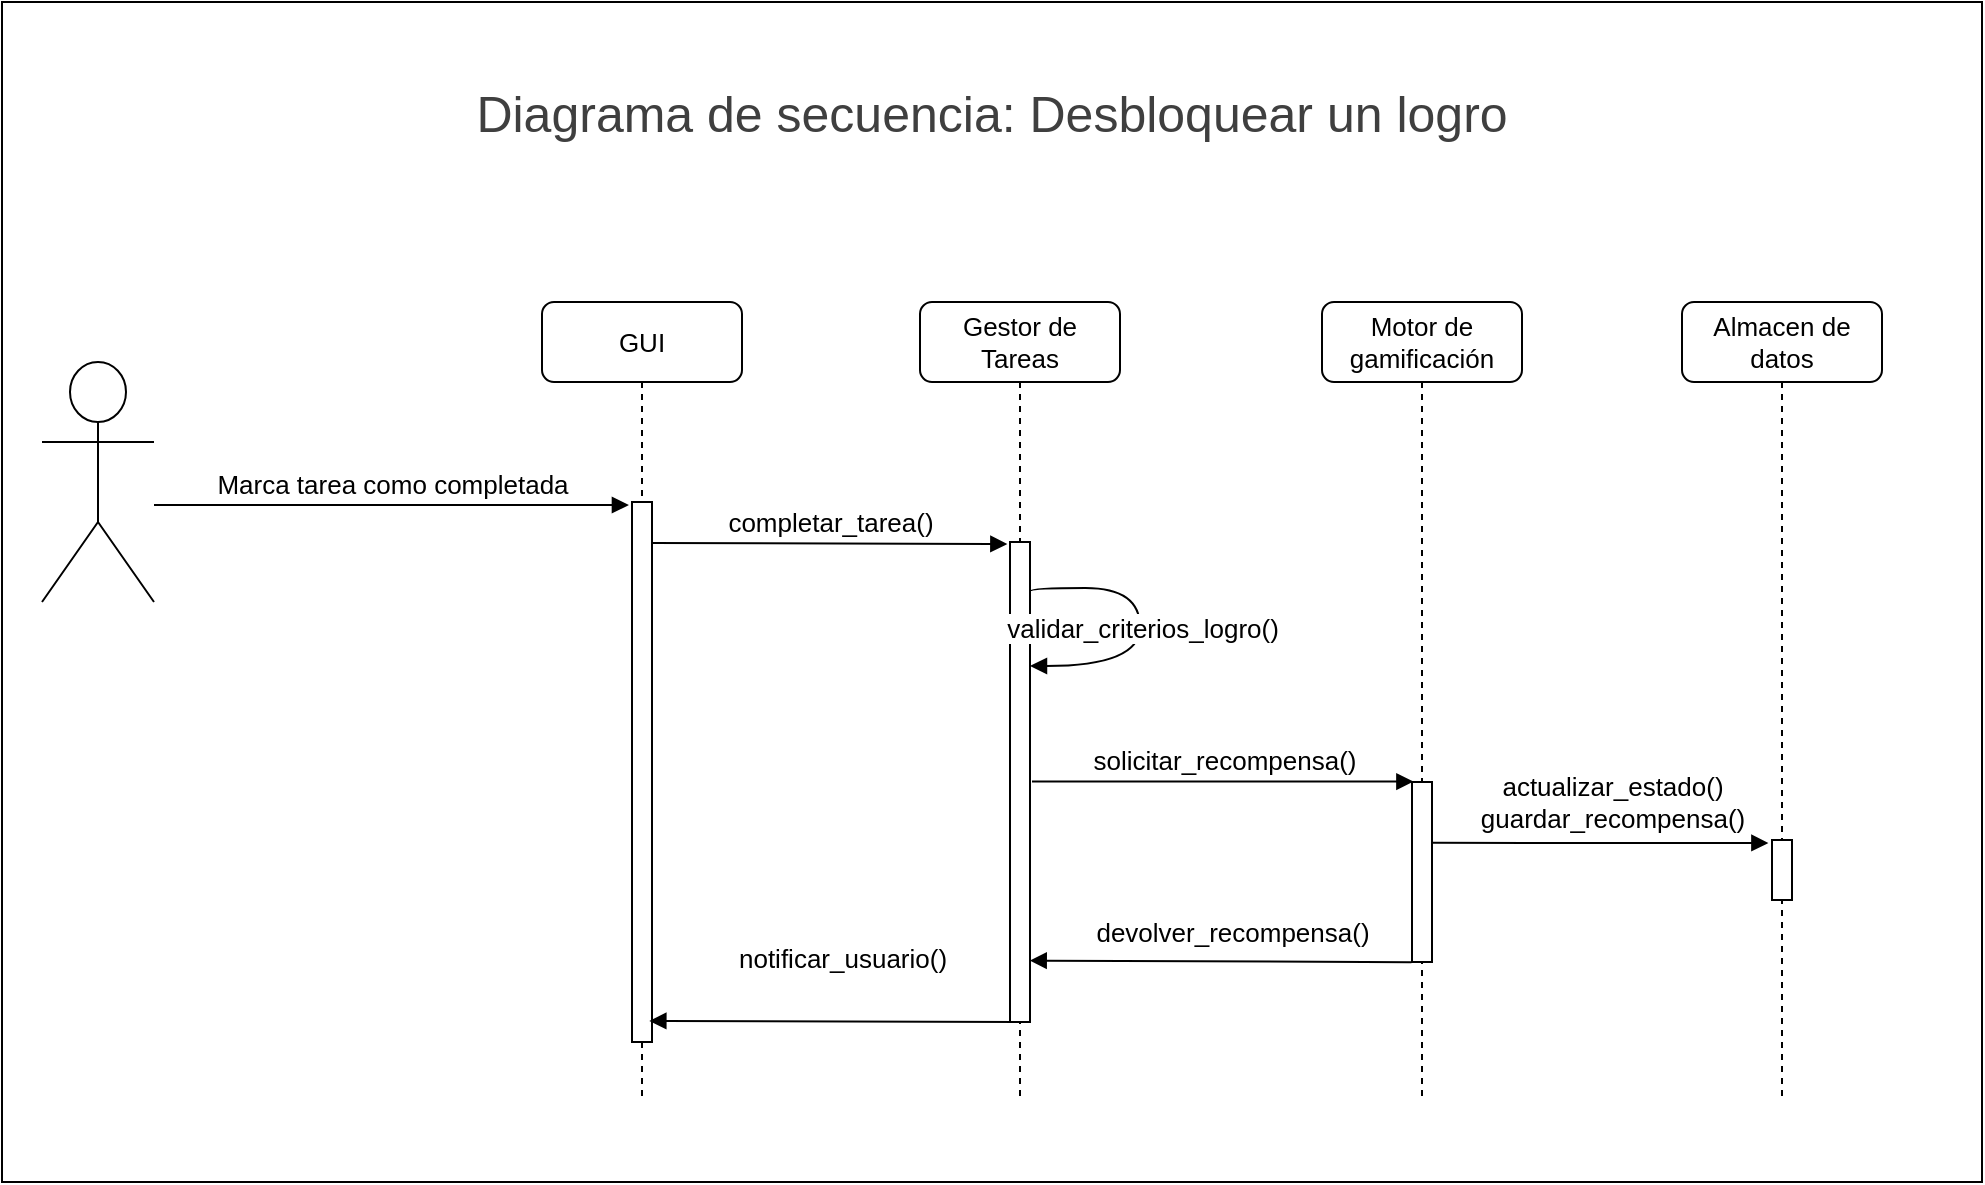<mxfile pages="2">
    <diagram name="Completar una tarea" id="FnsAHBY5pGe1MP7AjauQ">
        <mxGraphModel dx="1605" dy="731" grid="1" gridSize="10" guides="1" tooltips="1" connect="1" arrows="1" fold="1" page="1" pageScale="1" pageWidth="1100" pageHeight="850" background="none" math="0" shadow="0">
            <root>
                <mxCell id="BZjlU1Gn6342W11Db-ve-0"/>
                <mxCell id="BZjlU1Gn6342W11Db-ve-1" parent="BZjlU1Gn6342W11Db-ve-0"/>
                <mxCell id="QEkqiXynA9mE9_N4oODn-0" value="" style="rounded=0;whiteSpace=wrap;html=1;" vertex="1" parent="BZjlU1Gn6342W11Db-ve-1">
                    <mxGeometry x="70" y="90" width="990" height="590" as="geometry"/>
                </mxCell>
                <mxCell id="BZjlU1Gn6342W11Db-ve-2" value="Gestor de Tareas" style="shape=umlLifeline;perimeter=lifelinePerimeter;whiteSpace=wrap;html=1;container=1;collapsible=0;recursiveResize=0;outlineConnect=0;rounded=1;shadow=0;comic=0;labelBackgroundColor=none;strokeWidth=1;fontFamily=Helvetica;fontSize=13;align=center;fontColor=#000000;" parent="BZjlU1Gn6342W11Db-ve-1" vertex="1">
                    <mxGeometry x="529" y="240" width="100" height="400" as="geometry"/>
                </mxCell>
                <mxCell id="BZjlU1Gn6342W11Db-ve-3" value="" style="html=1;points=[];perimeter=orthogonalPerimeter;rounded=0;shadow=0;comic=0;labelBackgroundColor=none;strokeWidth=1;fontFamily=Helvetica;fontSize=13;align=center;fontColor=#000000;" parent="BZjlU1Gn6342W11Db-ve-2" vertex="1">
                    <mxGeometry x="45" y="120" width="10" height="240" as="geometry"/>
                </mxCell>
                <mxCell id="BmrQgxuJ7BoIYuR6pkmq-3" value="" style="html=1;verticalAlign=bottom;endArrow=block;labelBackgroundColor=none;fontFamily=Helvetica;fontSize=13;elbow=vertical;edgeStyle=orthogonalEdgeStyle;curved=1;exitX=1.049;exitY=0.173;exitPerimeter=0;exitDx=0;exitDy=0;fontColor=#000000;" parent="BZjlU1Gn6342W11Db-ve-2" edge="1">
                    <mxGeometry relative="1" as="geometry">
                        <mxPoint x="55.49" y="144.52" as="sourcePoint"/>
                        <mxPoint x="55" y="182" as="targetPoint"/>
                        <Array as="points">
                            <mxPoint x="55" y="143"/>
                            <mxPoint x="110" y="143"/>
                            <mxPoint x="110" y="182"/>
                        </Array>
                    </mxGeometry>
                </mxCell>
                <mxCell id="BmrQgxuJ7BoIYuR6pkmq-4" value="validar_criterios_logro()" style="edgeLabel;html=1;align=center;verticalAlign=middle;resizable=0;points=[];fontSize=13;fontFamily=Helvetica;fontColor=#000000;" parent="BmrQgxuJ7BoIYuR6pkmq-3" connectable="0" vertex="1">
                    <mxGeometry x="0.022" y="-1" relative="1" as="geometry">
                        <mxPoint x="2" y="-1" as="offset"/>
                    </mxGeometry>
                </mxCell>
                <mxCell id="BZjlU1Gn6342W11Db-ve-4" value="Almacen de datos" style="shape=umlLifeline;perimeter=lifelinePerimeter;whiteSpace=wrap;html=1;container=1;collapsible=0;recursiveResize=0;outlineConnect=0;rounded=1;shadow=0;comic=0;labelBackgroundColor=none;strokeWidth=1;fontFamily=Helvetica;fontSize=13;align=center;fontColor=#000000;" parent="BZjlU1Gn6342W11Db-ve-1" vertex="1">
                    <mxGeometry x="910" y="240" width="100" height="400" as="geometry"/>
                </mxCell>
                <mxCell id="BZjlU1Gn6342W11Db-ve-5" value="" style="html=1;points=[];perimeter=orthogonalPerimeter;rounded=0;shadow=0;comic=0;labelBackgroundColor=none;strokeWidth=1;fontFamily=Helvetica;fontSize=13;align=center;fontColor=#000000;" parent="BZjlU1Gn6342W11Db-ve-4" vertex="1">
                    <mxGeometry x="45" y="269" width="10" height="30" as="geometry"/>
                </mxCell>
                <mxCell id="BZjlU1Gn6342W11Db-ve-6" value="Motor de gamificación" style="shape=umlLifeline;perimeter=lifelinePerimeter;whiteSpace=wrap;html=1;container=1;collapsible=0;recursiveResize=0;outlineConnect=0;rounded=1;shadow=0;comic=0;labelBackgroundColor=none;strokeWidth=1;fontFamily=Helvetica;fontSize=13;align=center;fontColor=#000000;" parent="BZjlU1Gn6342W11Db-ve-1" vertex="1">
                    <mxGeometry x="730" y="240" width="100" height="400" as="geometry"/>
                </mxCell>
                <mxCell id="BZjlU1Gn6342W11Db-ve-12" value="" style="html=1;points=[];perimeter=orthogonalPerimeter;rounded=0;shadow=0;comic=0;labelBackgroundColor=none;strokeWidth=1;fontFamily=Helvetica;fontSize=13;align=center;fontColor=#000000;" parent="BZjlU1Gn6342W11Db-ve-6" vertex="1">
                    <mxGeometry x="45" y="240" width="10" height="90" as="geometry"/>
                </mxCell>
                <mxCell id="BZjlU1Gn6342W11Db-ve-25" value="Marca tarea como completada" style="html=1;verticalAlign=bottom;endArrow=block;labelBackgroundColor=none;fontFamily=Helvetica;fontSize=13;edgeStyle=elbowEdgeStyle;elbow=vertical;entryX=-0.154;entryY=0.005;entryDx=0;entryDy=0;entryPerimeter=0;fontColor=#000000;" parent="BZjlU1Gn6342W11Db-ve-1" source="AWeogs08Qk4gKZ1RSESC-3" target="1uuJC2Imapp2htcUWDlj-4" edge="1">
                    <mxGeometry relative="1" as="geometry">
                        <mxPoint x="156" y="341" as="sourcePoint"/>
                        <mxPoint x="370" y="341" as="targetPoint"/>
                        <mxPoint as="offset"/>
                    </mxGeometry>
                </mxCell>
                <mxCell id="AWeogs08Qk4gKZ1RSESC-3" value="" style="shape=umlActor;verticalLabelPosition=bottom;verticalAlign=top;html=1;fontSize=13;fontFamily=Helvetica;fontColor=#000000;" parent="BZjlU1Gn6342W11Db-ve-1" vertex="1">
                    <mxGeometry x="90" y="270" width="56" height="120" as="geometry"/>
                </mxCell>
                <mxCell id="1uuJC2Imapp2htcUWDlj-3" value="GUI" style="shape=umlLifeline;perimeter=lifelinePerimeter;whiteSpace=wrap;html=1;container=1;collapsible=0;recursiveResize=0;outlineConnect=0;rounded=1;shadow=0;comic=0;labelBackgroundColor=none;strokeWidth=1;fontFamily=Helvetica;fontSize=13;align=center;fontColor=#000000;" parent="BZjlU1Gn6342W11Db-ve-1" vertex="1">
                    <mxGeometry x="340" y="240" width="100" height="400" as="geometry"/>
                </mxCell>
                <mxCell id="1uuJC2Imapp2htcUWDlj-4" value="" style="html=1;points=[];perimeter=orthogonalPerimeter;rounded=0;shadow=0;comic=0;labelBackgroundColor=none;strokeWidth=1;fontFamily=Helvetica;fontSize=13;align=center;fontColor=#000000;" parent="1uuJC2Imapp2htcUWDlj-3" vertex="1">
                    <mxGeometry x="45" y="100" width="10" height="270" as="geometry"/>
                </mxCell>
                <mxCell id="1uuJC2Imapp2htcUWDlj-5" value="completar_tarea()" style="html=1;verticalAlign=bottom;endArrow=block;labelBackgroundColor=none;fontFamily=Helvetica;fontSize=13;edgeStyle=elbowEdgeStyle;elbow=vertical;entryX=-0.133;entryY=0.007;entryDx=0;entryDy=0;entryPerimeter=0;fontColor=#000000;" parent="1uuJC2Imapp2htcUWDlj-3" target="BZjlU1Gn6342W11Db-ve-3" edge="1">
                    <mxGeometry relative="1" as="geometry">
                        <mxPoint x="55" y="120.44" as="sourcePoint"/>
                        <mxPoint x="205" y="120" as="targetPoint"/>
                        <mxPoint as="offset"/>
                    </mxGeometry>
                </mxCell>
                <mxCell id="BmrQgxuJ7BoIYuR6pkmq-5" value="solicitar_recompensa()" style="html=1;verticalAlign=bottom;endArrow=block;labelBackgroundColor=none;fontFamily=Helvetica;fontSize=13;edgeStyle=elbowEdgeStyle;elbow=vertical;entryX=0.069;entryY=0;entryDx=0;entryDy=0;entryPerimeter=0;fontColor=#000000;" parent="BZjlU1Gn6342W11Db-ve-1" target="BZjlU1Gn6342W11Db-ve-12" edge="1">
                    <mxGeometry relative="1" as="geometry">
                        <mxPoint x="585" y="479.78" as="sourcePoint"/>
                        <mxPoint x="755" y="479.78" as="targetPoint"/>
                        <Array as="points">
                            <mxPoint x="585" y="479.78"/>
                        </Array>
                    </mxGeometry>
                </mxCell>
                <mxCell id="BmrQgxuJ7BoIYuR6pkmq-7" value="&lt;font style=&quot;color: rgb(0, 0, 0);&quot;&gt;actualizar_estado()&lt;/font&gt;&lt;div&gt;&lt;font style=&quot;color: rgb(0, 0, 0);&quot;&gt;guardar_recompensa()&lt;/font&gt;&lt;/div&gt;" style="text;html=1;align=center;verticalAlign=middle;resizable=0;points=[];autosize=1;strokeColor=none;fillColor=none;fontSize=13;fontFamily=Helvetica;fontColor=#000000;" parent="BZjlU1Gn6342W11Db-ve-1" vertex="1">
                    <mxGeometry x="795" y="470" width="160" height="40" as="geometry"/>
                </mxCell>
                <mxCell id="BmrQgxuJ7BoIYuR6pkmq-8" value="" style="edgeStyle=none;orthogonalLoop=1;jettySize=auto;html=1;fontSize=13;fontFamily=Helvetica;entryX=-0.181;entryY=0.05;entryDx=0;entryDy=0;entryPerimeter=0;exitX=1.016;exitY=0.338;exitDx=0;exitDy=0;exitPerimeter=0;fontColor=#000000;endArrow=block;endFill=1;" parent="BZjlU1Gn6342W11Db-ve-1" source="BZjlU1Gn6342W11Db-ve-12" target="BZjlU1Gn6342W11Db-ve-5" edge="1">
                    <mxGeometry width="100" relative="1" as="geometry">
                        <mxPoint x="790" y="510" as="sourcePoint"/>
                        <mxPoint x="979.5" y="510" as="targetPoint"/>
                        <Array as="points"/>
                    </mxGeometry>
                </mxCell>
                <mxCell id="BmrQgxuJ7BoIYuR6pkmq-10" value="devolver_recompensa()" style="text;html=1;align=center;verticalAlign=middle;resizable=0;points=[];autosize=1;strokeColor=none;fillColor=none;fontSize=13;fontFamily=Helvetica;fontColor=#000000;" parent="BZjlU1Gn6342W11Db-ve-1" vertex="1">
                    <mxGeometry x="605" y="540" width="160" height="30" as="geometry"/>
                </mxCell>
                <mxCell id="BmrQgxuJ7BoIYuR6pkmq-12" value="notificar_usuario()" style="text;html=1;align=center;verticalAlign=middle;resizable=0;points=[];autosize=1;strokeColor=none;fillColor=none;fontSize=13;fontFamily=Helvetica;fontColor=#000000;" parent="BZjlU1Gn6342W11Db-ve-1" vertex="1">
                    <mxGeometry x="425" y="553" width="130" height="30" as="geometry"/>
                </mxCell>
                <mxCell id="BmrQgxuJ7BoIYuR6pkmq-13" value="" style="edgeStyle=none;orthogonalLoop=1;jettySize=auto;html=1;fontSize=13;fontFamily=Helvetica;exitX=-0.027;exitY=1.001;exitDx=0;exitDy=0;exitPerimeter=0;entryX=0.986;entryY=0.872;entryDx=0;entryDy=0;entryPerimeter=0;fontColor=#000000;endArrow=block;endFill=1;" parent="BZjlU1Gn6342W11Db-ve-1" source="BZjlU1Gn6342W11Db-ve-12" target="BZjlU1Gn6342W11Db-ve-3" edge="1">
                    <mxGeometry width="100" relative="1" as="geometry">
                        <mxPoint x="754.5" y="560" as="sourcePoint"/>
                        <mxPoint x="605" y="560" as="targetPoint"/>
                        <Array as="points"/>
                    </mxGeometry>
                </mxCell>
                <mxCell id="BmrQgxuJ7BoIYuR6pkmq-11" value="" style="edgeStyle=none;orthogonalLoop=1;jettySize=auto;html=1;fontSize=13;fontFamily=Helvetica;entryX=0.868;entryY=0.961;entryDx=0;entryDy=0;entryPerimeter=0;fontColor=#000000;endArrow=block;endFill=1;" parent="BZjlU1Gn6342W11Db-ve-1" target="1uuJC2Imapp2htcUWDlj-4" edge="1">
                    <mxGeometry width="100" relative="1" as="geometry">
                        <mxPoint x="581.82" y="600" as="sourcePoint"/>
                        <mxPoint x="400" y="600" as="targetPoint"/>
                        <Array as="points"/>
                    </mxGeometry>
                </mxCell>
                <mxCell id="UhbISyf0SqRSeg5SLqK8-2" value="&lt;span style=&quot;color: rgb(63, 63, 63); font-size: 25px;&quot;&gt;Diagrama de secuencia: Desbloquear un logro&lt;/span&gt;" style="text;strokeColor=none;align=center;fillColor=none;html=1;verticalAlign=middle;whiteSpace=wrap;rounded=0;" vertex="1" parent="BZjlU1Gn6342W11Db-ve-1">
                    <mxGeometry x="280" y="130" width="570" height="30" as="geometry"/>
                </mxCell>
            </root>
        </mxGraphModel>
    </diagram>
    <diagram name="Registro de nuevo usuario" id="ZYvKvGyOLKmhrFUV0dLJ">
        <mxGraphModel dx="3033" dy="1463" grid="1" gridSize="10" guides="1" tooltips="1" connect="1" arrows="1" fold="1" page="1" pageScale="1" pageWidth="1100" pageHeight="850" background="none" math="0" shadow="0">
            <root>
                <mxCell id="i85EvucI7J7w_0irZ_NS-0"/>
                <mxCell id="i85EvucI7J7w_0irZ_NS-1" parent="i85EvucI7J7w_0irZ_NS-0"/>
                <mxCell id="inZ4S5y22Q4VPXCLe4vD-2" value="" style="rounded=0;whiteSpace=wrap;html=1;" vertex="1" parent="i85EvucI7J7w_0irZ_NS-1">
                    <mxGeometry x="100" y="30" width="2070" height="1390" as="geometry"/>
                </mxCell>
                <mxCell id="-8bKeTAjWC7pd35Fjiy2-48" value="" style="edgeStyle=none;orthogonalLoop=1;jettySize=auto;html=1;exitX=0.079;exitY=1.003;exitDx=0;exitDy=0;exitPerimeter=0;entryX=1.067;entryY=0.637;entryDx=0;entryDy=0;entryPerimeter=0;fontSize=25;fontFamily=Helvetica;fontColor=#000000;" edge="1" parent="i85EvucI7J7w_0irZ_NS-1" source="-8bKeTAjWC7pd35Fjiy2-22" target="i85EvucI7J7w_0irZ_NS-6">
                    <mxGeometry width="100" relative="1" as="geometry">
                        <mxPoint x="1060" y="1060" as="sourcePoint"/>
                        <mxPoint x="960" y="1040" as="targetPoint"/>
                        <Array as="points"/>
                    </mxGeometry>
                </mxCell>
                <mxCell id="-8bKeTAjWC7pd35Fjiy2-32" value="" style="html=1;verticalAlign=bottom;endArrow=block;labelBackgroundColor=none;fontFamily=Helvetica;fontSize=25;elbow=vertical;entryX=0.032;entryY=-0.006;entryDx=0;entryDy=0;entryPerimeter=0;exitX=1;exitY=0.546;exitDx=0;exitDy=0;exitPerimeter=0;fontColor=#000000;" edge="1" parent="i85EvucI7J7w_0irZ_NS-1" source="i85EvucI7J7w_0irZ_NS-6" target="-8bKeTAjWC7pd35Fjiy2-22">
                    <mxGeometry relative="1" as="geometry">
                        <mxPoint x="960" y="960" as="sourcePoint"/>
                        <mxPoint x="1229.64" y="990" as="targetPoint"/>
                    </mxGeometry>
                </mxCell>
                <mxCell id="i85EvucI7J7w_0irZ_NS-3" value="GUI" style="shape=umlLifeline;perimeter=lifelinePerimeter;whiteSpace=wrap;html=1;container=1;collapsible=0;recursiveResize=0;outlineConnect=0;rounded=1;shadow=0;comic=0;labelBackgroundColor=none;strokeWidth=1;fontFamily=Helvetica;fontSize=25;align=center;fontColor=#000000;" parent="i85EvucI7J7w_0irZ_NS-1" vertex="1">
                    <mxGeometry x="510" y="281.5" width="100" height="1118.5" as="geometry"/>
                </mxCell>
                <mxCell id="-8bKeTAjWC7pd35Fjiy2-21" value="" style="html=1;points=[];perimeter=orthogonalPerimeter;rounded=0;shadow=0;comic=0;labelBackgroundColor=none;strokeWidth=1;fontFamily=Helvetica;fontSize=25;align=center;fontColor=#000000;" vertex="1" parent="i85EvucI7J7w_0irZ_NS-3">
                    <mxGeometry x="40" y="140" width="20" height="940" as="geometry"/>
                </mxCell>
                <mxCell id="i85EvucI7J7w_0irZ_NS-5" value="Gestor de Usuarios" style="shape=umlLifeline;perimeter=lifelinePerimeter;whiteSpace=wrap;html=1;container=1;collapsible=0;recursiveResize=0;outlineConnect=0;rounded=1;shadow=0;comic=0;labelBackgroundColor=none;strokeWidth=1;fontFamily=Helvetica;fontSize=25;align=center;size=70;fontColor=#000000;" parent="i85EvucI7J7w_0irZ_NS-1" vertex="1">
                    <mxGeometry x="830" y="280" width="190" height="1120" as="geometry"/>
                </mxCell>
                <mxCell id="i85EvucI7J7w_0irZ_NS-6" value="" style="html=1;points=[];perimeter=orthogonalPerimeter;rounded=0;shadow=0;comic=0;labelBackgroundColor=none;strokeWidth=1;fontFamily=Helvetica;fontSize=25;align=center;fontColor=#000000;" parent="i85EvucI7J7w_0irZ_NS-5" vertex="1">
                    <mxGeometry x="85" y="198" width="20" height="882" as="geometry"/>
                </mxCell>
                <mxCell id="-8bKeTAjWC7pd35Fjiy2-44" value="" style="edgeStyle=orthogonalEdgeStyle;orthogonalLoop=1;jettySize=auto;html=1;curved=1;entryX=1.085;entryY=0.289;entryDx=0;entryDy=0;entryPerimeter=0;exitX=0.878;exitY=0.227;exitDx=0;exitDy=0;exitPerimeter=0;fontSize=25;fontFamily=Helvetica;fontColor=#000000;" edge="1" parent="i85EvucI7J7w_0irZ_NS-5">
                    <mxGeometry width="100" relative="1" as="geometry">
                        <mxPoint x="105.0" y="416.525" as="sourcePoint"/>
                        <mxPoint x="109.14" y="484.415" as="targetPoint"/>
                        <Array as="points">
                            <mxPoint x="105.44" y="409.96"/>
                            <mxPoint x="182.44" y="409.96"/>
                            <mxPoint x="182.44" y="483.96"/>
                        </Array>
                    </mxGeometry>
                </mxCell>
                <mxCell id="-8bKeTAjWC7pd35Fjiy2-45" value="validar_datos()" style="edgeLabel;html=1;align=center;verticalAlign=middle;resizable=0;points=[];fontSize=25;fontFamily=Helvetica;fontColor=#000000;" vertex="1" connectable="0" parent="-8bKeTAjWC7pd35Fjiy2-44">
                    <mxGeometry x="0.077" relative="1" as="geometry">
                        <mxPoint x="18" as="offset"/>
                    </mxGeometry>
                </mxCell>
                <mxCell id="-8bKeTAjWC7pd35Fjiy2-46" value="" style="edgeStyle=orthogonalEdgeStyle;orthogonalLoop=1;jettySize=auto;html=1;curved=1;entryX=1.085;entryY=0.289;entryDx=0;entryDy=0;entryPerimeter=0;exitX=0.878;exitY=0.227;exitDx=0;exitDy=0;exitPerimeter=0;fontSize=25;fontFamily=Helvetica;fontColor=#000000;" edge="1" parent="i85EvucI7J7w_0irZ_NS-5">
                    <mxGeometry width="100" relative="1" as="geometry">
                        <mxPoint x="105.0" y="536.565" as="sourcePoint"/>
                        <mxPoint x="109.14" y="604.455" as="targetPoint"/>
                        <Array as="points">
                            <mxPoint x="105.44" y="530"/>
                            <mxPoint x="182.44" y="530"/>
                            <mxPoint x="182.44" y="604"/>
                        </Array>
                    </mxGeometry>
                </mxCell>
                <mxCell id="-8bKeTAjWC7pd35Fjiy2-47" value="encriptar_contraseña()" style="edgeLabel;html=1;align=center;verticalAlign=middle;resizable=0;points=[];fontSize=25;fontFamily=Helvetica;fontColor=#000000;" vertex="1" connectable="0" parent="-8bKeTAjWC7pd35Fjiy2-46">
                    <mxGeometry x="0.077" relative="1" as="geometry">
                        <mxPoint x="48" y="-1" as="offset"/>
                    </mxGeometry>
                </mxCell>
                <mxCell id="i85EvucI7J7w_0irZ_NS-7" value="Almacen de datos" style="shape=umlLifeline;perimeter=lifelinePerimeter;whiteSpace=wrap;html=1;container=1;collapsible=0;recursiveResize=0;outlineConnect=0;rounded=1;shadow=0;comic=0;labelBackgroundColor=none;strokeWidth=1;fontFamily=Helvetica;fontSize=25;align=center;size=60;fontColor=#000000;" parent="i85EvucI7J7w_0irZ_NS-1" vertex="1">
                    <mxGeometry x="1310" y="275" width="130" height="1125" as="geometry"/>
                </mxCell>
                <mxCell id="-8bKeTAjWC7pd35Fjiy2-23" value="" style="html=1;points=[];perimeter=orthogonalPerimeter;rounded=0;shadow=0;comic=0;labelBackgroundColor=none;strokeWidth=1;fontFamily=Helvetica;fontSize=25;align=center;fontColor=#000000;" vertex="1" parent="i85EvucI7J7w_0irZ_NS-7">
                    <mxGeometry x="55" y="280" width="20" height="570" as="geometry"/>
                </mxCell>
                <mxCell id="085viZxkmnhfPGsVRUxg-2" value="Perfil de Usuario" style="shape=umlLifeline;perimeter=lifelinePerimeter;whiteSpace=wrap;html=1;container=1;collapsible=0;recursiveResize=0;outlineConnect=0;rounded=1;shadow=0;comic=0;labelBackgroundColor=none;strokeWidth=1;fontFamily=Helvetica;fontSize=25;align=center;size=60;fontColor=#000000;" parent="i85EvucI7J7w_0irZ_NS-1" vertex="1">
                    <mxGeometry x="1600" y="281.5" width="140" height="1130" as="geometry"/>
                </mxCell>
                <mxCell id="-8bKeTAjWC7pd35Fjiy2-22" value="" style="html=1;points=[];perimeter=orthogonalPerimeter;rounded=0;shadow=0;comic=0;labelBackgroundColor=none;strokeWidth=1;fontFamily=Helvetica;fontSize=25;align=center;fontColor=#000000;" vertex="1" parent="085viZxkmnhfPGsVRUxg-2">
                    <mxGeometry x="60" y="678.5" width="20" height="80" as="geometry"/>
                </mxCell>
                <mxCell id="085viZxkmnhfPGsVRUxg-4" value="Notificador" style="shape=umlLifeline;perimeter=lifelinePerimeter;whiteSpace=wrap;html=1;container=1;collapsible=0;recursiveResize=0;outlineConnect=0;rounded=1;shadow=0;comic=0;labelBackgroundColor=none;strokeWidth=1;fontFamily=Helvetica;fontSize=25;align=center;size=50;fontColor=#000000;" parent="i85EvucI7J7w_0irZ_NS-1" vertex="1">
                    <mxGeometry x="1950" y="280.75" width="150" height="1120" as="geometry"/>
                </mxCell>
                <mxCell id="-8bKeTAjWC7pd35Fjiy2-24" value="" style="html=1;points=[];perimeter=orthogonalPerimeter;rounded=0;shadow=0;comic=0;labelBackgroundColor=none;strokeWidth=1;fontFamily=Helvetica;fontSize=25;align=center;fontColor=#000000;" vertex="1" parent="085viZxkmnhfPGsVRUxg-4">
                    <mxGeometry x="65" y="918.25" width="20" height="82" as="geometry"/>
                </mxCell>
                <mxCell id="qkJkbMGeEfhGHqW2Hmls-2" value="" style="edgeStyle=none;orthogonalLoop=1;jettySize=auto;html=1;rounded=0;fontSize=25;entryX=1.067;entryY=0.183;entryDx=0;entryDy=0;entryPerimeter=0;fontFamily=Helvetica;fontColor=#000000;" parent="i85EvucI7J7w_0irZ_NS-1" edge="1" target="i85EvucI7J7w_0irZ_NS-6">
                    <mxGeometry width="100" relative="1" as="geometry">
                        <mxPoint x="1364" y="640" as="sourcePoint"/>
                        <mxPoint x="950" y="639" as="targetPoint"/>
                        <Array as="points"/>
                    </mxGeometry>
                </mxCell>
                <mxCell id="qkJkbMGeEfhGHqW2Hmls-3" value="&lt;font style=&quot;color: rgb(0, 0, 0);&quot;&gt;verificar_usuario_existe()&lt;/font&gt;" style="text;html=1;align=center;verticalAlign=middle;resizable=0;points=[];autosize=1;strokeColor=none;fillColor=none;fontSize=25;fontFamily=Helvetica;fontColor=#000000;" parent="i85EvucI7J7w_0irZ_NS-1" vertex="1">
                    <mxGeometry x="1000" y="520" width="300" height="40" as="geometry"/>
                </mxCell>
                <mxCell id="-8bKeTAjWC7pd35Fjiy2-5" value="&lt;font style=&quot;color: rgb(0, 0, 0);&quot;&gt;iniciar_registro()&lt;/font&gt;" style="text;html=1;align=center;verticalAlign=middle;resizable=0;points=[];autosize=1;strokeColor=none;fillColor=none;fontSize=25;fontFamily=Helvetica;fontColor=#000000;" vertex="1" parent="i85EvucI7J7w_0irZ_NS-1">
                    <mxGeometry x="660" y="440" width="200" height="40" as="geometry"/>
                </mxCell>
                <mxCell id="-8bKeTAjWC7pd35Fjiy2-6" value="" style="html=1;verticalAlign=bottom;endArrow=block;labelBackgroundColor=none;fontFamily=Helvetica;fontSize=25;elbow=vertical;entryX=0.018;entryY=0.002;entryDx=0;entryDy=0;entryPerimeter=0;fontColor=#000000;" edge="1" parent="i85EvucI7J7w_0irZ_NS-1" target="i85EvucI7J7w_0irZ_NS-6">
                    <mxGeometry relative="1" as="geometry">
                        <mxPoint x="570" y="480" as="sourcePoint"/>
                        <mxPoint x="890" y="480" as="targetPoint"/>
                    </mxGeometry>
                </mxCell>
                <mxCell id="-8bKeTAjWC7pd35Fjiy2-8" value="&lt;font style=&quot;color: rgb(0, 0, 0);&quot;&gt;El mail no existe&lt;/font&gt;" style="text;html=1;align=center;verticalAlign=middle;resizable=0;points=[];autosize=1;strokeColor=none;fillColor=none;fontSize=25;fontFamily=Helvetica;fontColor=#000000;" vertex="1" parent="i85EvucI7J7w_0irZ_NS-1">
                    <mxGeometry x="1045" y="600" width="210" height="40" as="geometry"/>
                </mxCell>
                <mxCell id="-8bKeTAjWC7pd35Fjiy2-31" value="&lt;font style=&quot;color: rgb(0, 0, 0);&quot;&gt;clasificar_perfil()&lt;/font&gt;" style="text;html=1;align=center;verticalAlign=middle;resizable=0;points=[];autosize=1;strokeColor=none;fillColor=none;fontSize=25;fontFamily=Helvetica;fontColor=#000000;" vertex="1" parent="i85EvucI7J7w_0irZ_NS-1">
                    <mxGeometry x="1045" y="920" width="210" height="40" as="geometry"/>
                </mxCell>
                <mxCell id="-8bKeTAjWC7pd35Fjiy2-33" value="resultado_clasificación()" style="text;html=1;align=center;verticalAlign=middle;resizable=0;points=[];autosize=1;strokeColor=none;fillColor=none;fontSize=25;fontFamily=Helvetica;fontColor=#000000;" vertex="1" parent="i85EvucI7J7w_0irZ_NS-1">
                    <mxGeometry x="1005" y="990" width="290" height="40" as="geometry"/>
                </mxCell>
                <mxCell id="-8bKeTAjWC7pd35Fjiy2-35" value="" style="html=1;verticalAlign=bottom;endArrow=block;labelBackgroundColor=none;fontFamily=Helvetica;fontSize=25;elbow=vertical;entryX=-0.057;entryY=0.993;entryDx=0;entryDy=0;entryPerimeter=0;exitX=1.033;exitY=0.729;exitDx=0;exitDy=0;exitPerimeter=0;fontColor=#000000;" edge="1" parent="i85EvucI7J7w_0irZ_NS-1" source="i85EvucI7J7w_0irZ_NS-6" target="-8bKeTAjWC7pd35Fjiy2-23">
                    <mxGeometry relative="1" as="geometry">
                        <mxPoint x="960" y="1121" as="sourcePoint"/>
                        <mxPoint x="1360" y="1140" as="targetPoint"/>
                    </mxGeometry>
                </mxCell>
                <mxCell id="-8bKeTAjWC7pd35Fjiy2-36" value="&lt;font style=&quot;color: rgb(0, 0, 0);&quot;&gt;guardar_datos_usuario()&lt;/font&gt;" style="text;html=1;align=center;verticalAlign=middle;resizable=0;points=[];autosize=1;strokeColor=none;fillColor=none;fontSize=25;fontFamily=Helvetica;fontColor=#000000;" vertex="1" parent="i85EvucI7J7w_0irZ_NS-1">
                    <mxGeometry x="1000" y="1070" width="300" height="40" as="geometry"/>
                </mxCell>
                <mxCell id="-8bKeTAjWC7pd35Fjiy2-37" value="" style="html=1;verticalAlign=bottom;endArrow=block;labelBackgroundColor=none;fontFamily=Helvetica;fontSize=25;elbow=vertical;entryX=-0.008;entryY=0.024;entryDx=0;entryDy=0;entryPerimeter=0;exitX=0.986;exitY=0.819;exitDx=0;exitDy=0;exitPerimeter=0;fontColor=#000000;" edge="1" parent="i85EvucI7J7w_0irZ_NS-1" source="i85EvucI7J7w_0irZ_NS-6" target="-8bKeTAjWC7pd35Fjiy2-24">
                    <mxGeometry relative="1" as="geometry">
                        <mxPoint x="960" y="1202" as="sourcePoint"/>
                        <mxPoint x="1770" y="1202" as="targetPoint"/>
                    </mxGeometry>
                </mxCell>
                <mxCell id="-8bKeTAjWC7pd35Fjiy2-38" value="&lt;font style=&quot;color: rgb(0, 0, 0);&quot;&gt;enviar_mail_verificacion()&lt;/font&gt;" style="text;html=1;align=center;verticalAlign=middle;resizable=0;points=[];autosize=1;strokeColor=none;fillColor=none;fontSize=25;fontFamily=Helvetica;fontColor=#000000;" vertex="1" parent="i85EvucI7J7w_0irZ_NS-1">
                    <mxGeometry x="990" y="1150" width="310" height="40" as="geometry"/>
                </mxCell>
                <mxCell id="-8bKeTAjWC7pd35Fjiy2-43" value="notificar_registro_exitoso()" style="text;html=1;align=center;verticalAlign=middle;resizable=0;points=[];autosize=1;strokeColor=none;fillColor=none;fontSize=25;fontFamily=Helvetica;fontColor=#000000;" vertex="1" parent="i85EvucI7J7w_0irZ_NS-1">
                    <mxGeometry x="585" y="1310" width="320" height="40" as="geometry"/>
                </mxCell>
                <mxCell id="qkJkbMGeEfhGHqW2Hmls-36" value="" style="edgeStyle=none;orthogonalLoop=1;jettySize=auto;html=1;rounded=0;fontSize=25;endArrow=block;endFill=1;entryX=-0.015;entryY=0.002;entryDx=0;entryDy=0;entryPerimeter=0;fontFamily=Helvetica;fontColor=#000000;" parent="i85EvucI7J7w_0irZ_NS-1" edge="1" target="-8bKeTAjWC7pd35Fjiy2-21" source="IJS-qhuBeDl9POBQ1pDk-5">
                    <mxGeometry width="100" relative="1" as="geometry">
                        <mxPoint x="300" y="420" as="sourcePoint"/>
                        <mxPoint x="462" y="378" as="targetPoint"/>
                        <Array as="points"/>
                    </mxGeometry>
                </mxCell>
                <mxCell id="IJS-qhuBeDl9POBQ1pDk-5" value="" style="shape=umlActor;verticalLabelPosition=bottom;verticalAlign=top;html=1;fontSize=25;fontFamily=Helvetica;fontColor=#000000;" parent="i85EvucI7J7w_0irZ_NS-1" vertex="1">
                    <mxGeometry x="180" y="345" width="70" height="160" as="geometry"/>
                </mxCell>
                <mxCell id="-8bKeTAjWC7pd35Fjiy2-0" value="&lt;font style=&quot;color: rgb(0, 0, 0);&quot;&gt;Completa datos y&lt;/font&gt;&lt;div&gt;&lt;font style=&quot;color: rgb(0, 0, 0);&quot;&gt;envía formulario&lt;/font&gt;&lt;/div&gt;" style="text;html=1;align=center;verticalAlign=middle;resizable=0;points=[];autosize=1;strokeColor=none;fillColor=none;fontSize=25;fontFamily=Helvetica;fontColor=#000000;" vertex="1" parent="i85EvucI7J7w_0irZ_NS-1">
                    <mxGeometry x="305" y="345" width="220" height="70" as="geometry"/>
                </mxCell>
                <mxCell id="-8bKeTAjWC7pd35Fjiy2-49" style="edgeStyle=none;html=1;entryX=1.013;entryY=0.91;entryDx=0;entryDy=0;entryPerimeter=0;fontSize=25;fontFamily=Helvetica;fontColor=#000000;" edge="1" parent="i85EvucI7J7w_0irZ_NS-1" source="-8bKeTAjWC7pd35Fjiy2-24" target="i85EvucI7J7w_0irZ_NS-6">
                    <mxGeometry relative="1" as="geometry">
                        <mxPoint x="950" y="1281" as="targetPoint"/>
                    </mxGeometry>
                </mxCell>
                <mxCell id="-8bKeTAjWC7pd35Fjiy2-51" value="confirmacion_mail_enviado()" style="text;html=1;align=center;verticalAlign=middle;resizable=0;points=[];autosize=1;strokeColor=none;fillColor=none;fontSize=25;fontFamily=Helvetica;fontColor=#000000;" vertex="1" parent="i85EvucI7J7w_0irZ_NS-1">
                    <mxGeometry x="1665" y="1220" width="340" height="40" as="geometry"/>
                </mxCell>
                <mxCell id="-8bKeTAjWC7pd35Fjiy2-52" style="edgeStyle=none;html=1;entryX=0.974;entryY=1;entryDx=0;entryDy=0;entryPerimeter=0;fontSize=25;fontFamily=Helvetica;fontColor=#000000;" edge="1" parent="i85EvucI7J7w_0irZ_NS-1" target="-8bKeTAjWC7pd35Fjiy2-21">
                    <mxGeometry relative="1" as="geometry">
                        <mxPoint x="916.82" y="1360" as="sourcePoint"/>
                        <mxPoint x="573.18" y="1360" as="targetPoint"/>
                    </mxGeometry>
                </mxCell>
                <mxCell id="-8bKeTAjWC7pd35Fjiy2-53" style="edgeStyle=none;html=1;entryX=-0.033;entryY=0.007;entryDx=0;entryDy=0;entryPerimeter=0;fontSize=25;fontFamily=Helvetica;fontColor=#000000;" edge="1" parent="i85EvucI7J7w_0irZ_NS-1" source="i85EvucI7J7w_0irZ_NS-6" target="-8bKeTAjWC7pd35Fjiy2-23">
                    <mxGeometry relative="1" as="geometry"/>
                </mxCell>
                <mxCell id="zUMfpKkzA0j94jx-KN5H-0" value="&lt;span style=&quot;color: rgb(63, 63, 63);&quot;&gt;&lt;font style=&quot;font-size: 35px;&quot;&gt;Diagrama de secuencia: Registro de un nuevo usuario&lt;/font&gt;&lt;/span&gt;" style="text;strokeColor=none;align=center;fillColor=none;html=1;verticalAlign=middle;whiteSpace=wrap;rounded=0;" vertex="1" parent="i85EvucI7J7w_0irZ_NS-1">
                    <mxGeometry x="680" y="120" width="910" height="30" as="geometry"/>
                </mxCell>
            </root>
        </mxGraphModel>
    </diagram>
</mxfile>